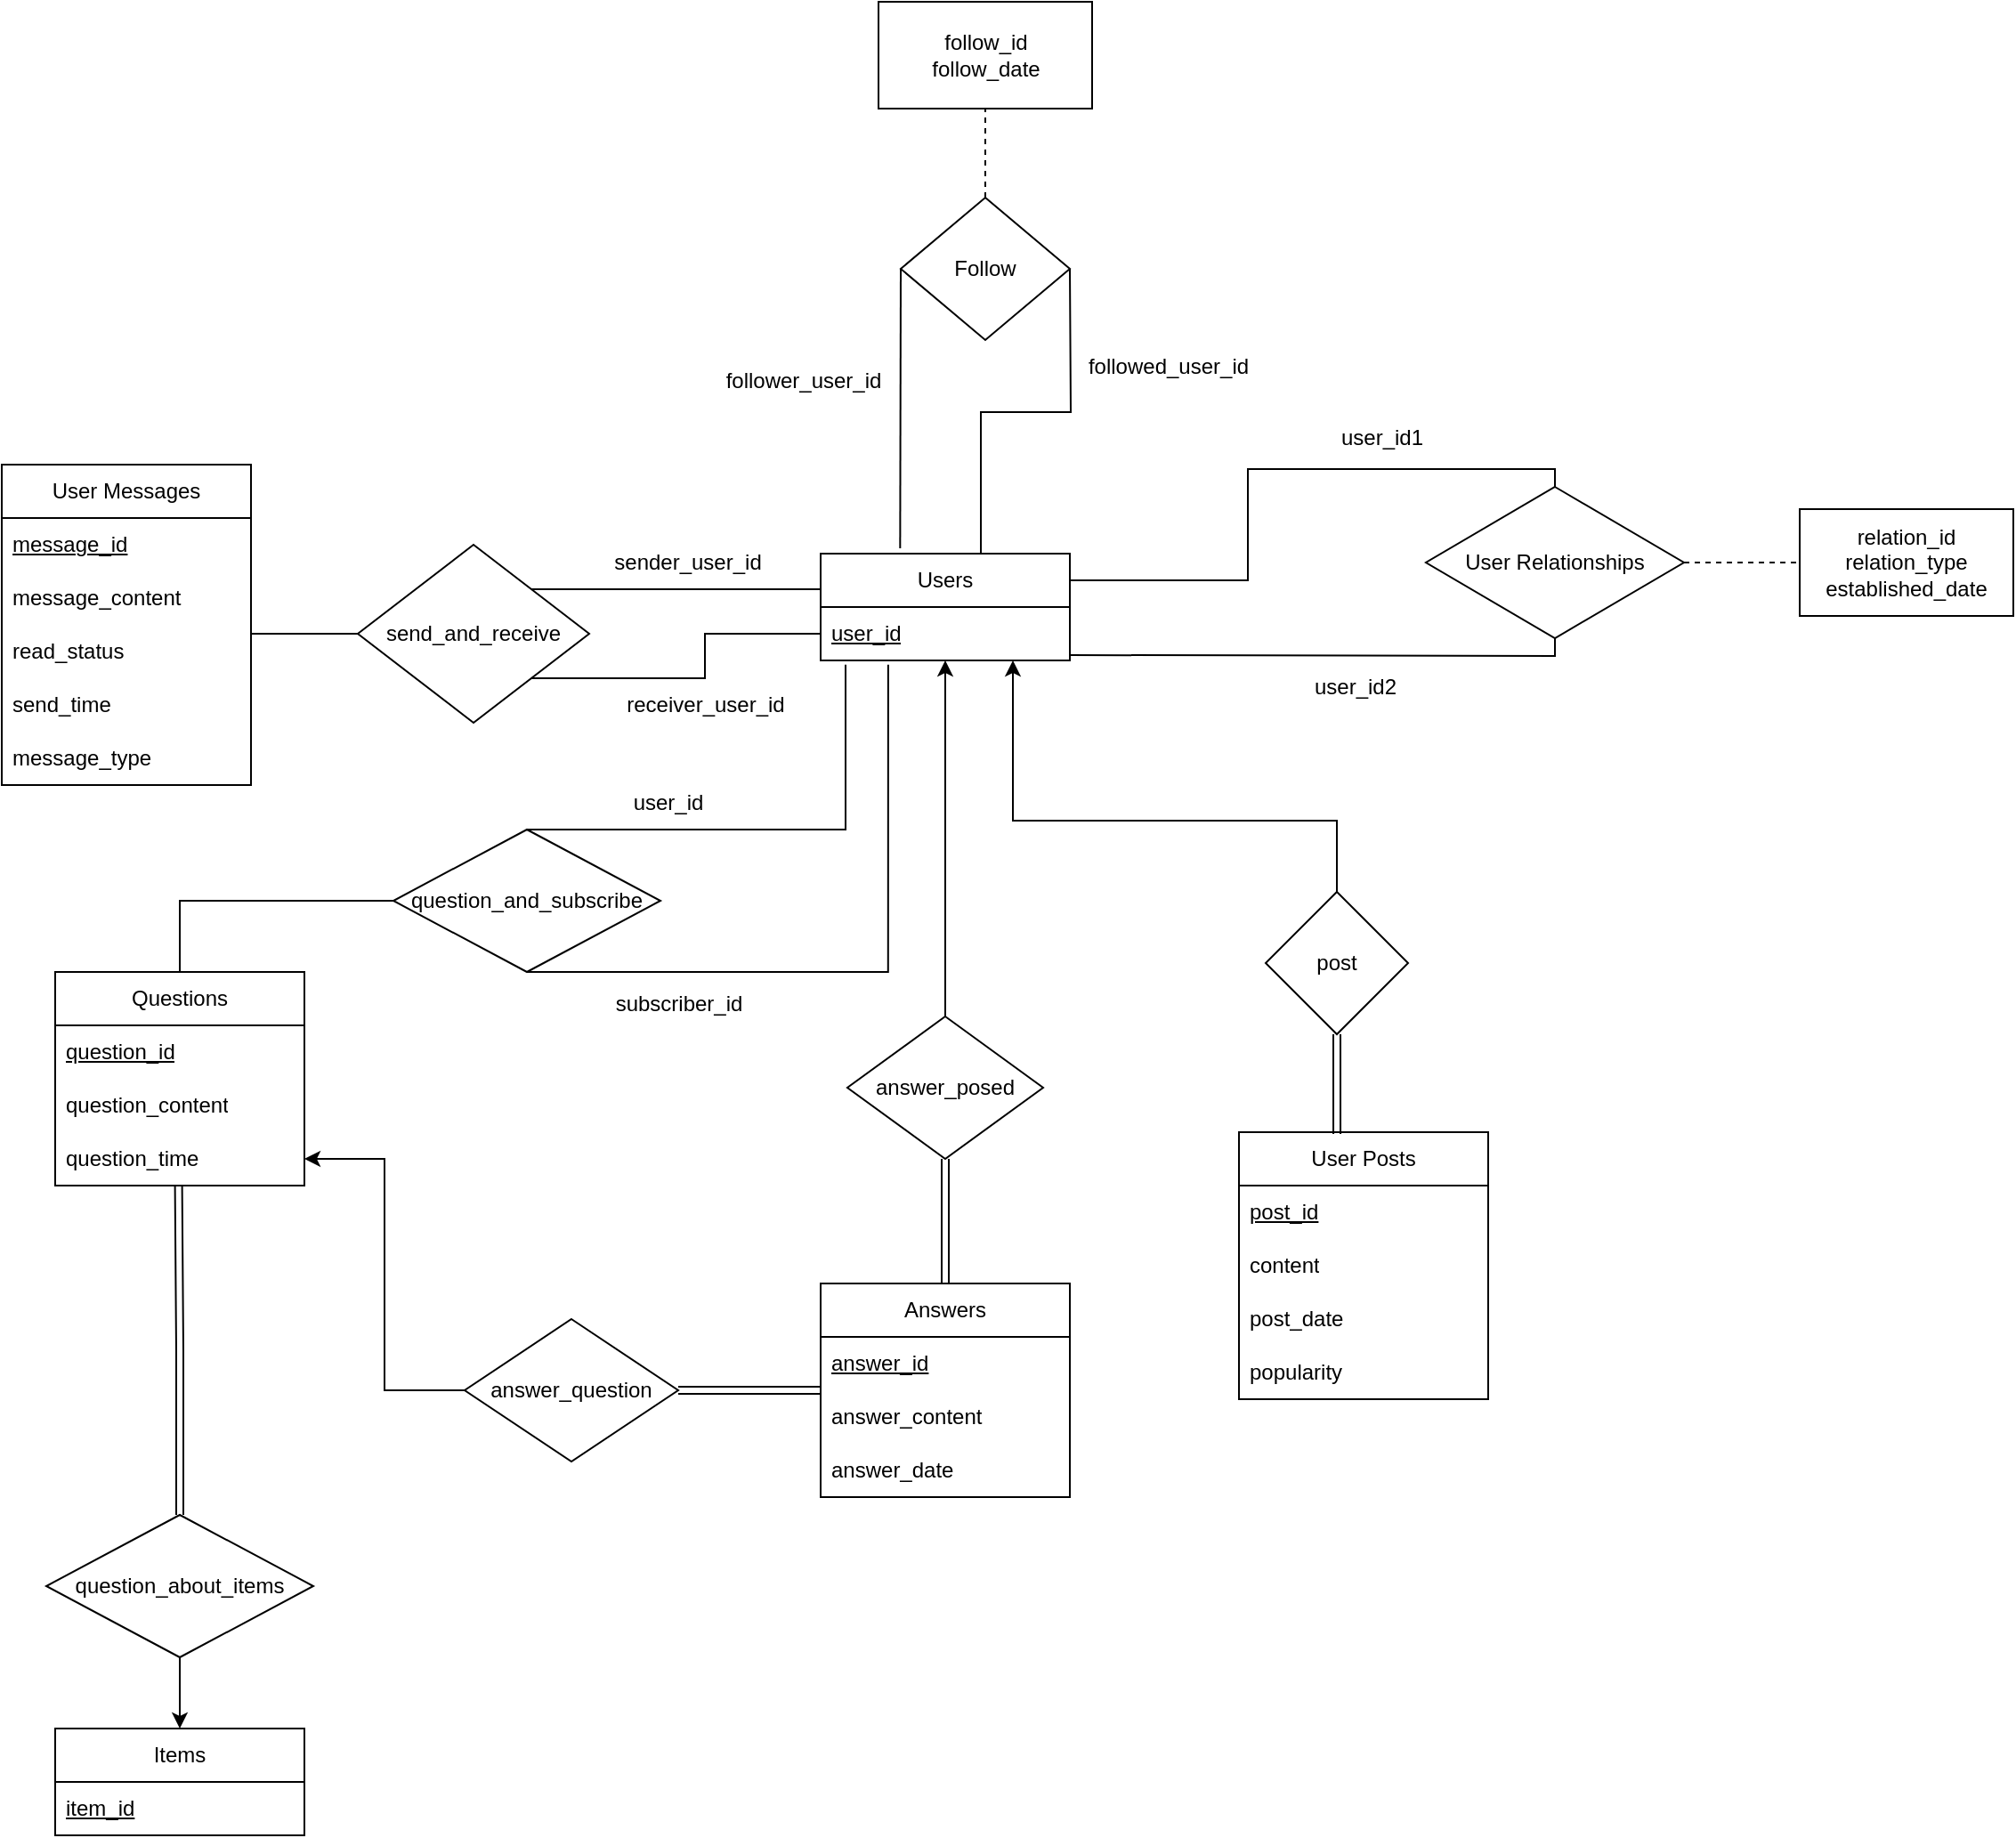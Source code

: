 <mxfile version="24.2.5" type="device">
  <diagram id="C5RBs43oDa-KdzZeNtuy" name="Page-1">
    <mxGraphModel dx="1268" dy="1900" grid="1" gridSize="10" guides="1" tooltips="1" connect="1" arrows="1" fold="1" page="1" pageScale="1" pageWidth="827" pageHeight="1169" math="0" shadow="0">
      <root>
        <mxCell id="WIyWlLk6GJQsqaUBKTNV-0" />
        <mxCell id="WIyWlLk6GJQsqaUBKTNV-1" parent="WIyWlLk6GJQsqaUBKTNV-0" />
        <mxCell id="aTyBjXlSeFEk74J72WBz-0" value="Users" style="swimlane;fontStyle=0;childLayout=stackLayout;horizontal=1;startSize=30;horizontalStack=0;resizeParent=1;resizeParentMax=0;resizeLast=0;collapsible=1;marginBottom=0;whiteSpace=wrap;html=1;" parent="WIyWlLk6GJQsqaUBKTNV-1" vertex="1">
          <mxGeometry x="470" y="260" width="140" height="60" as="geometry" />
        </mxCell>
        <mxCell id="aTyBjXlSeFEk74J72WBz-3" value="&lt;u&gt;user_id&lt;/u&gt;" style="text;strokeColor=none;fillColor=none;align=left;verticalAlign=middle;spacingLeft=4;spacingRight=4;overflow=hidden;points=[[0,0.5],[1,0.5]];portConstraint=eastwest;rotatable=0;whiteSpace=wrap;html=1;" parent="aTyBjXlSeFEk74J72WBz-0" vertex="1">
          <mxGeometry y="30" width="140" height="30" as="geometry" />
        </mxCell>
        <mxCell id="aTyBjXlSeFEk74J72WBz-4" value="User Messages" style="swimlane;fontStyle=0;childLayout=stackLayout;horizontal=1;startSize=30;horizontalStack=0;resizeParent=1;resizeParentMax=0;resizeLast=0;collapsible=1;marginBottom=0;whiteSpace=wrap;html=1;" parent="WIyWlLk6GJQsqaUBKTNV-1" vertex="1">
          <mxGeometry x="10" y="210" width="140" height="180" as="geometry">
            <mxRectangle x="70" y="240" width="100" height="30" as="alternateBounds" />
          </mxGeometry>
        </mxCell>
        <mxCell id="aTyBjXlSeFEk74J72WBz-5" value="&lt;u&gt;message_id&lt;/u&gt;" style="text;strokeColor=none;fillColor=none;align=left;verticalAlign=middle;spacingLeft=4;spacingRight=4;overflow=hidden;points=[[0,0.5],[1,0.5]];portConstraint=eastwest;rotatable=0;whiteSpace=wrap;html=1;" parent="aTyBjXlSeFEk74J72WBz-4" vertex="1">
          <mxGeometry y="30" width="140" height="30" as="geometry" />
        </mxCell>
        <mxCell id="aTyBjXlSeFEk74J72WBz-13" value="message_content" style="text;strokeColor=none;fillColor=none;align=left;verticalAlign=middle;spacingLeft=4;spacingRight=4;overflow=hidden;points=[[0,0.5],[1,0.5]];portConstraint=eastwest;rotatable=0;whiteSpace=wrap;html=1;" parent="aTyBjXlSeFEk74J72WBz-4" vertex="1">
          <mxGeometry y="60" width="140" height="30" as="geometry" />
        </mxCell>
        <mxCell id="aTyBjXlSeFEk74J72WBz-14" value="read_status" style="text;strokeColor=none;fillColor=none;align=left;verticalAlign=middle;spacingLeft=4;spacingRight=4;overflow=hidden;points=[[0,0.5],[1,0.5]];portConstraint=eastwest;rotatable=0;whiteSpace=wrap;html=1;" parent="aTyBjXlSeFEk74J72WBz-4" vertex="1">
          <mxGeometry y="90" width="140" height="30" as="geometry" />
        </mxCell>
        <mxCell id="aTyBjXlSeFEk74J72WBz-15" value="send_time" style="text;strokeColor=none;fillColor=none;align=left;verticalAlign=middle;spacingLeft=4;spacingRight=4;overflow=hidden;points=[[0,0.5],[1,0.5]];portConstraint=eastwest;rotatable=0;whiteSpace=wrap;html=1;" parent="aTyBjXlSeFEk74J72WBz-4" vertex="1">
          <mxGeometry y="120" width="140" height="30" as="geometry" />
        </mxCell>
        <mxCell id="aTyBjXlSeFEk74J72WBz-16" value="message_type" style="text;strokeColor=none;fillColor=none;align=left;verticalAlign=middle;spacingLeft=4;spacingRight=4;overflow=hidden;points=[[0,0.5],[1,0.5]];portConstraint=eastwest;rotatable=0;whiteSpace=wrap;html=1;" parent="aTyBjXlSeFEk74J72WBz-4" vertex="1">
          <mxGeometry y="150" width="140" height="30" as="geometry" />
        </mxCell>
        <mxCell id="aTyBjXlSeFEk74J72WBz-17" value="send_and_receive" style="rhombus;whiteSpace=wrap;html=1;" parent="WIyWlLk6GJQsqaUBKTNV-1" vertex="1">
          <mxGeometry x="210" y="255" width="130" height="100" as="geometry" />
        </mxCell>
        <mxCell id="aTyBjXlSeFEk74J72WBz-23" value="sender_user_id" style="text;html=1;align=center;verticalAlign=middle;resizable=0;points=[];autosize=1;strokeColor=none;fillColor=none;" parent="WIyWlLk6GJQsqaUBKTNV-1" vertex="1">
          <mxGeometry x="340" y="250" width="110" height="30" as="geometry" />
        </mxCell>
        <mxCell id="aTyBjXlSeFEk74J72WBz-24" value="receiver_user_id" style="text;html=1;align=center;verticalAlign=middle;resizable=0;points=[];autosize=1;strokeColor=none;fillColor=none;" parent="WIyWlLk6GJQsqaUBKTNV-1" vertex="1">
          <mxGeometry x="350" y="330" width="110" height="30" as="geometry" />
        </mxCell>
        <mxCell id="aTyBjXlSeFEk74J72WBz-38" value="User Posts" style="swimlane;fontStyle=0;childLayout=stackLayout;horizontal=1;startSize=30;horizontalStack=0;resizeParent=1;resizeParentMax=0;resizeLast=0;collapsible=1;marginBottom=0;whiteSpace=wrap;html=1;" parent="WIyWlLk6GJQsqaUBKTNV-1" vertex="1">
          <mxGeometry x="705" y="585" width="140" height="150" as="geometry" />
        </mxCell>
        <mxCell id="aTyBjXlSeFEk74J72WBz-39" value="&lt;u&gt;post_id&lt;/u&gt;" style="text;strokeColor=none;fillColor=none;align=left;verticalAlign=middle;spacingLeft=4;spacingRight=4;overflow=hidden;points=[[0,0.5],[1,0.5]];portConstraint=eastwest;rotatable=0;whiteSpace=wrap;html=1;" parent="aTyBjXlSeFEk74J72WBz-38" vertex="1">
          <mxGeometry y="30" width="140" height="30" as="geometry" />
        </mxCell>
        <mxCell id="aTyBjXlSeFEk74J72WBz-41" value="content" style="text;strokeColor=none;fillColor=none;align=left;verticalAlign=middle;spacingLeft=4;spacingRight=4;overflow=hidden;points=[[0,0.5],[1,0.5]];portConstraint=eastwest;rotatable=0;whiteSpace=wrap;html=1;" parent="aTyBjXlSeFEk74J72WBz-38" vertex="1">
          <mxGeometry y="60" width="140" height="30" as="geometry" />
        </mxCell>
        <mxCell id="aTyBjXlSeFEk74J72WBz-43" value="post_date" style="text;strokeColor=none;fillColor=none;align=left;verticalAlign=middle;spacingLeft=4;spacingRight=4;overflow=hidden;points=[[0,0.5],[1,0.5]];portConstraint=eastwest;rotatable=0;whiteSpace=wrap;html=1;" parent="aTyBjXlSeFEk74J72WBz-38" vertex="1">
          <mxGeometry y="90" width="140" height="30" as="geometry" />
        </mxCell>
        <mxCell id="aTyBjXlSeFEk74J72WBz-44" value="popularity" style="text;strokeColor=none;fillColor=none;align=left;verticalAlign=middle;spacingLeft=4;spacingRight=4;overflow=hidden;points=[[0,0.5],[1,0.5]];portConstraint=eastwest;rotatable=0;whiteSpace=wrap;html=1;" parent="aTyBjXlSeFEk74J72WBz-38" vertex="1">
          <mxGeometry y="120" width="140" height="30" as="geometry" />
        </mxCell>
        <mxCell id="aTyBjXlSeFEk74J72WBz-45" value="post" style="rhombus;whiteSpace=wrap;html=1;" parent="WIyWlLk6GJQsqaUBKTNV-1" vertex="1">
          <mxGeometry x="720" y="450" width="80" height="80" as="geometry" />
        </mxCell>
        <mxCell id="aTyBjXlSeFEk74J72WBz-52" value="User Relationships" style="rhombus;whiteSpace=wrap;html=1;" parent="WIyWlLk6GJQsqaUBKTNV-1" vertex="1">
          <mxGeometry x="810" y="222.5" width="145" height="85" as="geometry" />
        </mxCell>
        <mxCell id="aTyBjXlSeFEk74J72WBz-62" value="Questions" style="swimlane;fontStyle=0;childLayout=stackLayout;horizontal=1;startSize=30;horizontalStack=0;resizeParent=1;resizeParentMax=0;resizeLast=0;collapsible=1;marginBottom=0;whiteSpace=wrap;html=1;" parent="WIyWlLk6GJQsqaUBKTNV-1" vertex="1">
          <mxGeometry x="40" y="495" width="140" height="120" as="geometry" />
        </mxCell>
        <mxCell id="aTyBjXlSeFEk74J72WBz-63" value="&lt;u&gt;question_id&lt;/u&gt;" style="text;strokeColor=none;fillColor=none;align=left;verticalAlign=middle;spacingLeft=4;spacingRight=4;overflow=hidden;points=[[0,0.5],[1,0.5]];portConstraint=eastwest;rotatable=0;whiteSpace=wrap;html=1;" parent="aTyBjXlSeFEk74J72WBz-62" vertex="1">
          <mxGeometry y="30" width="140" height="30" as="geometry" />
        </mxCell>
        <mxCell id="aTyBjXlSeFEk74J72WBz-65" value="question_content" style="text;strokeColor=none;fillColor=none;align=left;verticalAlign=middle;spacingLeft=4;spacingRight=4;overflow=hidden;points=[[0,0.5],[1,0.5]];portConstraint=eastwest;rotatable=0;whiteSpace=wrap;html=1;" parent="aTyBjXlSeFEk74J72WBz-62" vertex="1">
          <mxGeometry y="60" width="140" height="30" as="geometry" />
        </mxCell>
        <mxCell id="aTyBjXlSeFEk74J72WBz-67" value="question_time" style="text;strokeColor=none;fillColor=none;align=left;verticalAlign=middle;spacingLeft=4;spacingRight=4;overflow=hidden;points=[[0,0.5],[1,0.5]];portConstraint=eastwest;rotatable=0;whiteSpace=wrap;html=1;" parent="aTyBjXlSeFEk74J72WBz-62" vertex="1">
          <mxGeometry y="90" width="140" height="30" as="geometry" />
        </mxCell>
        <mxCell id="aTyBjXlSeFEk74J72WBz-69" value="Answers" style="swimlane;fontStyle=0;childLayout=stackLayout;horizontal=1;startSize=30;horizontalStack=0;resizeParent=1;resizeParentMax=0;resizeLast=0;collapsible=1;marginBottom=0;whiteSpace=wrap;html=1;" parent="WIyWlLk6GJQsqaUBKTNV-1" vertex="1">
          <mxGeometry x="470" y="670" width="140" height="120" as="geometry" />
        </mxCell>
        <mxCell id="aTyBjXlSeFEk74J72WBz-70" value="&lt;u&gt;answer_id&lt;/u&gt;" style="text;strokeColor=none;fillColor=none;align=left;verticalAlign=middle;spacingLeft=4;spacingRight=4;overflow=hidden;points=[[0,0.5],[1,0.5]];portConstraint=eastwest;rotatable=0;whiteSpace=wrap;html=1;" parent="aTyBjXlSeFEk74J72WBz-69" vertex="1">
          <mxGeometry y="30" width="140" height="30" as="geometry" />
        </mxCell>
        <mxCell id="aTyBjXlSeFEk74J72WBz-74" value="answer_content" style="text;strokeColor=none;fillColor=none;align=left;verticalAlign=middle;spacingLeft=4;spacingRight=4;overflow=hidden;points=[[0,0.5],[1,0.5]];portConstraint=eastwest;rotatable=0;whiteSpace=wrap;html=1;" parent="aTyBjXlSeFEk74J72WBz-69" vertex="1">
          <mxGeometry y="60" width="140" height="30" as="geometry" />
        </mxCell>
        <mxCell id="aTyBjXlSeFEk74J72WBz-75" value="answer_date" style="text;strokeColor=none;fillColor=none;align=left;verticalAlign=middle;spacingLeft=4;spacingRight=4;overflow=hidden;points=[[0,0.5],[1,0.5]];portConstraint=eastwest;rotatable=0;whiteSpace=wrap;html=1;" parent="aTyBjXlSeFEk74J72WBz-69" vertex="1">
          <mxGeometry y="90" width="140" height="30" as="geometry" />
        </mxCell>
        <mxCell id="aTyBjXlSeFEk74J72WBz-73" value="question_and_subscribe" style="rhombus;whiteSpace=wrap;html=1;" parent="WIyWlLk6GJQsqaUBKTNV-1" vertex="1">
          <mxGeometry x="230" y="415" width="150" height="80" as="geometry" />
        </mxCell>
        <mxCell id="aTyBjXlSeFEk74J72WBz-113" style="edgeStyle=orthogonalEdgeStyle;rounded=0;orthogonalLoop=1;jettySize=auto;html=1;exitX=0.5;exitY=1;exitDx=0;exitDy=0;entryX=0.5;entryY=0;entryDx=0;entryDy=0;shape=link;" parent="WIyWlLk6GJQsqaUBKTNV-1" source="aTyBjXlSeFEk74J72WBz-76" target="aTyBjXlSeFEk74J72WBz-69" edge="1">
          <mxGeometry relative="1" as="geometry" />
        </mxCell>
        <mxCell id="aTyBjXlSeFEk74J72WBz-76" value="answer_posed" style="rhombus;whiteSpace=wrap;html=1;" parent="WIyWlLk6GJQsqaUBKTNV-1" vertex="1">
          <mxGeometry x="485" y="520" width="110" height="80" as="geometry" />
        </mxCell>
        <mxCell id="aTyBjXlSeFEk74J72WBz-101" style="edgeStyle=orthogonalEdgeStyle;rounded=0;orthogonalLoop=1;jettySize=auto;html=1;exitX=0;exitY=0.5;exitDx=0;exitDy=0;entryX=1;entryY=0.5;entryDx=0;entryDy=0;" parent="WIyWlLk6GJQsqaUBKTNV-1" source="aTyBjXlSeFEk74J72WBz-77" target="aTyBjXlSeFEk74J72WBz-67" edge="1">
          <mxGeometry relative="1" as="geometry" />
        </mxCell>
        <mxCell id="aTyBjXlSeFEk74J72WBz-112" style="edgeStyle=orthogonalEdgeStyle;rounded=0;orthogonalLoop=1;jettySize=auto;html=1;exitX=1;exitY=0.5;exitDx=0;exitDy=0;entryX=0;entryY=0.5;entryDx=0;entryDy=0;shape=link;" parent="WIyWlLk6GJQsqaUBKTNV-1" source="aTyBjXlSeFEk74J72WBz-77" target="aTyBjXlSeFEk74J72WBz-69" edge="1">
          <mxGeometry relative="1" as="geometry" />
        </mxCell>
        <mxCell id="aTyBjXlSeFEk74J72WBz-77" value="answer_question" style="rhombus;whiteSpace=wrap;html=1;" parent="WIyWlLk6GJQsqaUBKTNV-1" vertex="1">
          <mxGeometry x="270" y="690" width="120" height="80" as="geometry" />
        </mxCell>
        <mxCell id="aTyBjXlSeFEk74J72WBz-84" value="Items" style="swimlane;fontStyle=0;childLayout=stackLayout;horizontal=1;startSize=30;horizontalStack=0;resizeParent=1;resizeParentMax=0;resizeLast=0;collapsible=1;marginBottom=0;whiteSpace=wrap;html=1;" parent="WIyWlLk6GJQsqaUBKTNV-1" vertex="1">
          <mxGeometry x="40" y="920" width="140" height="60" as="geometry" />
        </mxCell>
        <mxCell id="aTyBjXlSeFEk74J72WBz-85" value="&lt;u&gt;item_id&lt;/u&gt;" style="text;strokeColor=none;fillColor=none;align=left;verticalAlign=middle;spacingLeft=4;spacingRight=4;overflow=hidden;points=[[0,0.5],[1,0.5]];portConstraint=eastwest;rotatable=0;whiteSpace=wrap;html=1;" parent="aTyBjXlSeFEk74J72WBz-84" vertex="1">
          <mxGeometry y="30" width="140" height="30" as="geometry" />
        </mxCell>
        <mxCell id="aTyBjXlSeFEk74J72WBz-97" style="edgeStyle=orthogonalEdgeStyle;rounded=0;orthogonalLoop=1;jettySize=auto;html=1;exitX=0.5;exitY=1;exitDx=0;exitDy=0;entryX=0.5;entryY=0;entryDx=0;entryDy=0;" parent="WIyWlLk6GJQsqaUBKTNV-1" source="aTyBjXlSeFEk74J72WBz-95" target="aTyBjXlSeFEk74J72WBz-84" edge="1">
          <mxGeometry relative="1" as="geometry" />
        </mxCell>
        <mxCell id="aTyBjXlSeFEk74J72WBz-95" value="question_about_items" style="rhombus;whiteSpace=wrap;html=1;" parent="WIyWlLk6GJQsqaUBKTNV-1" vertex="1">
          <mxGeometry x="35" y="800" width="150" height="80" as="geometry" />
        </mxCell>
        <mxCell id="aTyBjXlSeFEk74J72WBz-104" style="edgeStyle=orthogonalEdgeStyle;rounded=0;orthogonalLoop=1;jettySize=auto;html=1;exitX=0.5;exitY=0;exitDx=0;exitDy=0;" parent="WIyWlLk6GJQsqaUBKTNV-1" source="aTyBjXlSeFEk74J72WBz-45" edge="1">
          <mxGeometry relative="1" as="geometry">
            <mxPoint x="578" y="320" as="targetPoint" />
            <Array as="points">
              <mxPoint x="760" y="410" />
              <mxPoint x="578" y="410" />
            </Array>
          </mxGeometry>
        </mxCell>
        <mxCell id="aTyBjXlSeFEk74J72WBz-107" style="edgeStyle=orthogonalEdgeStyle;rounded=0;orthogonalLoop=1;jettySize=auto;html=1;exitX=0.5;exitY=0;exitDx=0;exitDy=0;" parent="WIyWlLk6GJQsqaUBKTNV-1" source="aTyBjXlSeFEk74J72WBz-76" edge="1">
          <mxGeometry relative="1" as="geometry">
            <mxPoint x="540" y="320" as="targetPoint" />
            <Array as="points">
              <mxPoint x="540" y="320" />
            </Array>
          </mxGeometry>
        </mxCell>
        <mxCell id="aTyBjXlSeFEk74J72WBz-115" style="edgeStyle=orthogonalEdgeStyle;rounded=0;orthogonalLoop=1;jettySize=auto;html=1;exitX=0.5;exitY=1;exitDx=0;exitDy=0;entryX=0.393;entryY=0.007;entryDx=0;entryDy=0;entryPerimeter=0;shape=link;" parent="WIyWlLk6GJQsqaUBKTNV-1" source="aTyBjXlSeFEk74J72WBz-45" target="aTyBjXlSeFEk74J72WBz-38" edge="1">
          <mxGeometry relative="1" as="geometry" />
        </mxCell>
        <mxCell id="aTyBjXlSeFEk74J72WBz-119" style="edgeStyle=orthogonalEdgeStyle;rounded=0;orthogonalLoop=1;jettySize=auto;html=1;exitX=0.5;exitY=0;exitDx=0;exitDy=0;entryX=0.495;entryY=0.989;entryDx=0;entryDy=0;entryPerimeter=0;shape=link;" parent="WIyWlLk6GJQsqaUBKTNV-1" source="aTyBjXlSeFEk74J72WBz-95" target="aTyBjXlSeFEk74J72WBz-67" edge="1">
          <mxGeometry relative="1" as="geometry">
            <mxPoint x="110" y="674.01" as="targetPoint" />
          </mxGeometry>
        </mxCell>
        <mxCell id="JRwjPLkOkYme9VEklXuO-2" value="" style="endArrow=none;html=1;rounded=0;entryX=1;entryY=0.25;entryDx=0;entryDy=0;exitX=0.5;exitY=0;exitDx=0;exitDy=0;edgeStyle=orthogonalEdgeStyle;" edge="1" parent="WIyWlLk6GJQsqaUBKTNV-1" source="aTyBjXlSeFEk74J72WBz-52" target="aTyBjXlSeFEk74J72WBz-0">
          <mxGeometry width="50" height="50" relative="1" as="geometry">
            <mxPoint x="810" y="255" as="sourcePoint" />
            <mxPoint x="860" y="205" as="targetPoint" />
          </mxGeometry>
        </mxCell>
        <mxCell id="JRwjPLkOkYme9VEklXuO-3" value="" style="endArrow=none;html=1;rounded=0;entryX=0.5;entryY=1;entryDx=0;entryDy=0;edgeStyle=orthogonalEdgeStyle;" edge="1" parent="WIyWlLk6GJQsqaUBKTNV-1" target="aTyBjXlSeFEk74J72WBz-52">
          <mxGeometry width="50" height="50" relative="1" as="geometry">
            <mxPoint x="610" y="317" as="sourcePoint" />
            <mxPoint x="750" y="340" as="targetPoint" />
          </mxGeometry>
        </mxCell>
        <mxCell id="JRwjPLkOkYme9VEklXuO-4" value="user_id1" style="text;html=1;align=center;verticalAlign=middle;resizable=0;points=[];autosize=1;strokeColor=none;fillColor=none;" vertex="1" parent="WIyWlLk6GJQsqaUBKTNV-1">
          <mxGeometry x="750" y="180" width="70" height="30" as="geometry" />
        </mxCell>
        <mxCell id="JRwjPLkOkYme9VEklXuO-5" value="user_id2" style="text;html=1;align=center;verticalAlign=middle;resizable=0;points=[];autosize=1;strokeColor=none;fillColor=none;" vertex="1" parent="WIyWlLk6GJQsqaUBKTNV-1">
          <mxGeometry x="735" y="320" width="70" height="30" as="geometry" />
        </mxCell>
        <mxCell id="JRwjPLkOkYme9VEklXuO-15" value="Follow" style="rhombus;whiteSpace=wrap;html=1;" vertex="1" parent="WIyWlLk6GJQsqaUBKTNV-1">
          <mxGeometry x="515" y="60" width="95" height="80" as="geometry" />
        </mxCell>
        <mxCell id="JRwjPLkOkYme9VEklXuO-18" value="" style="endArrow=none;html=1;rounded=0;exitX=0.319;exitY=-0.05;exitDx=0;exitDy=0;exitPerimeter=0;" edge="1" parent="WIyWlLk6GJQsqaUBKTNV-1" source="aTyBjXlSeFEk74J72WBz-0">
          <mxGeometry width="50" height="50" relative="1" as="geometry">
            <mxPoint x="465" y="150" as="sourcePoint" />
            <mxPoint x="515" y="100" as="targetPoint" />
          </mxGeometry>
        </mxCell>
        <mxCell id="JRwjPLkOkYme9VEklXuO-19" value="" style="endArrow=none;html=1;rounded=0;exitX=0.643;exitY=0;exitDx=0;exitDy=0;exitPerimeter=0;edgeStyle=orthogonalEdgeStyle;" edge="1" parent="WIyWlLk6GJQsqaUBKTNV-1" source="aTyBjXlSeFEk74J72WBz-0">
          <mxGeometry width="50" height="50" relative="1" as="geometry">
            <mxPoint x="560" y="150" as="sourcePoint" />
            <mxPoint x="610" y="100" as="targetPoint" />
          </mxGeometry>
        </mxCell>
        <mxCell id="JRwjPLkOkYme9VEklXuO-20" value="follower_user_id" style="text;html=1;align=center;verticalAlign=middle;resizable=0;points=[];autosize=1;strokeColor=none;fillColor=none;" vertex="1" parent="WIyWlLk6GJQsqaUBKTNV-1">
          <mxGeometry x="405" y="148" width="110" height="30" as="geometry" />
        </mxCell>
        <mxCell id="JRwjPLkOkYme9VEklXuO-21" value="followed_user_id" style="text;html=1;align=center;verticalAlign=middle;resizable=0;points=[];autosize=1;strokeColor=none;fillColor=none;" vertex="1" parent="WIyWlLk6GJQsqaUBKTNV-1">
          <mxGeometry x="610" y="140" width="110" height="30" as="geometry" />
        </mxCell>
        <mxCell id="JRwjPLkOkYme9VEklXuO-47" value="" style="endArrow=none;dashed=1;html=1;rounded=0;exitX=1;exitY=0.5;exitDx=0;exitDy=0;entryX=0;entryY=0.472;entryDx=0;entryDy=0;entryPerimeter=0;" edge="1" parent="WIyWlLk6GJQsqaUBKTNV-1" source="aTyBjXlSeFEk74J72WBz-52">
          <mxGeometry width="50" height="50" relative="1" as="geometry">
            <mxPoint x="970" y="307.5" as="sourcePoint" />
            <mxPoint x="1020" y="264.98" as="targetPoint" />
          </mxGeometry>
        </mxCell>
        <mxCell id="JRwjPLkOkYme9VEklXuO-48" value="relation_id&lt;div&gt;relation_type&lt;/div&gt;&lt;div&gt;established_date&lt;/div&gt;" style="rounded=0;whiteSpace=wrap;html=1;" vertex="1" parent="WIyWlLk6GJQsqaUBKTNV-1">
          <mxGeometry x="1020" y="235" width="120" height="60" as="geometry" />
        </mxCell>
        <mxCell id="JRwjPLkOkYme9VEklXuO-50" value="follow_id&lt;div&gt;follow_date&lt;/div&gt;" style="rounded=0;whiteSpace=wrap;html=1;" vertex="1" parent="WIyWlLk6GJQsqaUBKTNV-1">
          <mxGeometry x="502.5" y="-50" width="120" height="60" as="geometry" />
        </mxCell>
        <mxCell id="JRwjPLkOkYme9VEklXuO-52" value="" style="endArrow=none;dashed=1;html=1;rounded=0;entryX=0.5;entryY=1;entryDx=0;entryDy=0;exitX=0.5;exitY=0;exitDx=0;exitDy=0;" edge="1" parent="WIyWlLk6GJQsqaUBKTNV-1" source="JRwjPLkOkYme9VEklXuO-15" target="JRwjPLkOkYme9VEklXuO-50">
          <mxGeometry width="50" height="50" relative="1" as="geometry">
            <mxPoint x="560" y="60" as="sourcePoint" />
            <mxPoint x="610" y="10" as="targetPoint" />
          </mxGeometry>
        </mxCell>
        <mxCell id="JRwjPLkOkYme9VEklXuO-53" value="" style="endArrow=none;html=1;rounded=0;entryX=0;entryY=0.333;entryDx=0;entryDy=0;exitX=1;exitY=0;exitDx=0;exitDy=0;entryPerimeter=0;" edge="1" parent="WIyWlLk6GJQsqaUBKTNV-1" source="aTyBjXlSeFEk74J72WBz-17" target="aTyBjXlSeFEk74J72WBz-0">
          <mxGeometry width="50" height="50" relative="1" as="geometry">
            <mxPoint x="364" y="280" as="sourcePoint" />
            <mxPoint x="414" y="230" as="targetPoint" />
          </mxGeometry>
        </mxCell>
        <mxCell id="JRwjPLkOkYme9VEklXuO-54" value="" style="endArrow=none;html=1;rounded=0;entryX=0;entryY=0.5;entryDx=0;entryDy=0;exitX=1;exitY=1;exitDx=0;exitDy=0;edgeStyle=orthogonalEdgeStyle;" edge="1" parent="WIyWlLk6GJQsqaUBKTNV-1" source="aTyBjXlSeFEk74J72WBz-17" target="aTyBjXlSeFEk74J72WBz-3">
          <mxGeometry width="50" height="50" relative="1" as="geometry">
            <mxPoint x="380" y="380" as="sourcePoint" />
            <mxPoint x="430" y="330" as="targetPoint" />
          </mxGeometry>
        </mxCell>
        <mxCell id="JRwjPLkOkYme9VEklXuO-55" value="" style="endArrow=none;html=1;rounded=0;entryX=0.1;entryY=1.078;entryDx=0;entryDy=0;entryPerimeter=0;exitX=0.5;exitY=0;exitDx=0;exitDy=0;edgeStyle=orthogonalEdgeStyle;" edge="1" parent="WIyWlLk6GJQsqaUBKTNV-1" source="aTyBjXlSeFEk74J72WBz-73" target="aTyBjXlSeFEk74J72WBz-3">
          <mxGeometry width="50" height="50" relative="1" as="geometry">
            <mxPoint x="364" y="430" as="sourcePoint" />
            <mxPoint x="414" y="380" as="targetPoint" />
            <Array as="points">
              <mxPoint x="484" y="415" />
            </Array>
          </mxGeometry>
        </mxCell>
        <mxCell id="JRwjPLkOkYme9VEklXuO-56" value="" style="endArrow=none;html=1;rounded=0;exitX=0.5;exitY=1;exitDx=0;exitDy=0;entryX=0.271;entryY=1.078;entryDx=0;entryDy=0;entryPerimeter=0;edgeStyle=orthogonalEdgeStyle;" edge="1" parent="WIyWlLk6GJQsqaUBKTNV-1" source="aTyBjXlSeFEk74J72WBz-73" target="aTyBjXlSeFEk74J72WBz-3">
          <mxGeometry width="50" height="50" relative="1" as="geometry">
            <mxPoint x="390" y="480" as="sourcePoint" />
            <mxPoint x="440" y="430" as="targetPoint" />
            <Array as="points">
              <mxPoint x="508" y="495" />
            </Array>
          </mxGeometry>
        </mxCell>
        <mxCell id="JRwjPLkOkYme9VEklXuO-57" value="user_id" style="text;html=1;align=center;verticalAlign=middle;resizable=0;points=[];autosize=1;strokeColor=none;fillColor=none;" vertex="1" parent="WIyWlLk6GJQsqaUBKTNV-1">
          <mxGeometry x="354" y="385" width="60" height="30" as="geometry" />
        </mxCell>
        <mxCell id="JRwjPLkOkYme9VEklXuO-58" value="subscriber_id" style="text;html=1;align=center;verticalAlign=middle;resizable=0;points=[];autosize=1;strokeColor=none;fillColor=none;" vertex="1" parent="WIyWlLk6GJQsqaUBKTNV-1">
          <mxGeometry x="345" y="498" width="90" height="30" as="geometry" />
        </mxCell>
        <mxCell id="JRwjPLkOkYme9VEklXuO-60" value="" style="endArrow=none;html=1;rounded=0;entryX=0;entryY=0.5;entryDx=0;entryDy=0;exitX=0.5;exitY=0;exitDx=0;exitDy=0;edgeStyle=orthogonalEdgeStyle;" edge="1" parent="WIyWlLk6GJQsqaUBKTNV-1" source="aTyBjXlSeFEk74J72WBz-62" target="aTyBjXlSeFEk74J72WBz-73">
          <mxGeometry width="50" height="50" relative="1" as="geometry">
            <mxPoint x="110" y="465" as="sourcePoint" />
            <mxPoint x="160" y="415" as="targetPoint" />
          </mxGeometry>
        </mxCell>
        <mxCell id="JRwjPLkOkYme9VEklXuO-62" value="" style="endArrow=none;html=1;rounded=0;entryX=0;entryY=0.5;entryDx=0;entryDy=0;" edge="1" parent="WIyWlLk6GJQsqaUBKTNV-1" target="aTyBjXlSeFEk74J72WBz-17">
          <mxGeometry width="50" height="50" relative="1" as="geometry">
            <mxPoint x="150" y="305" as="sourcePoint" />
            <mxPoint x="200" y="257.5" as="targetPoint" />
          </mxGeometry>
        </mxCell>
      </root>
    </mxGraphModel>
  </diagram>
</mxfile>
